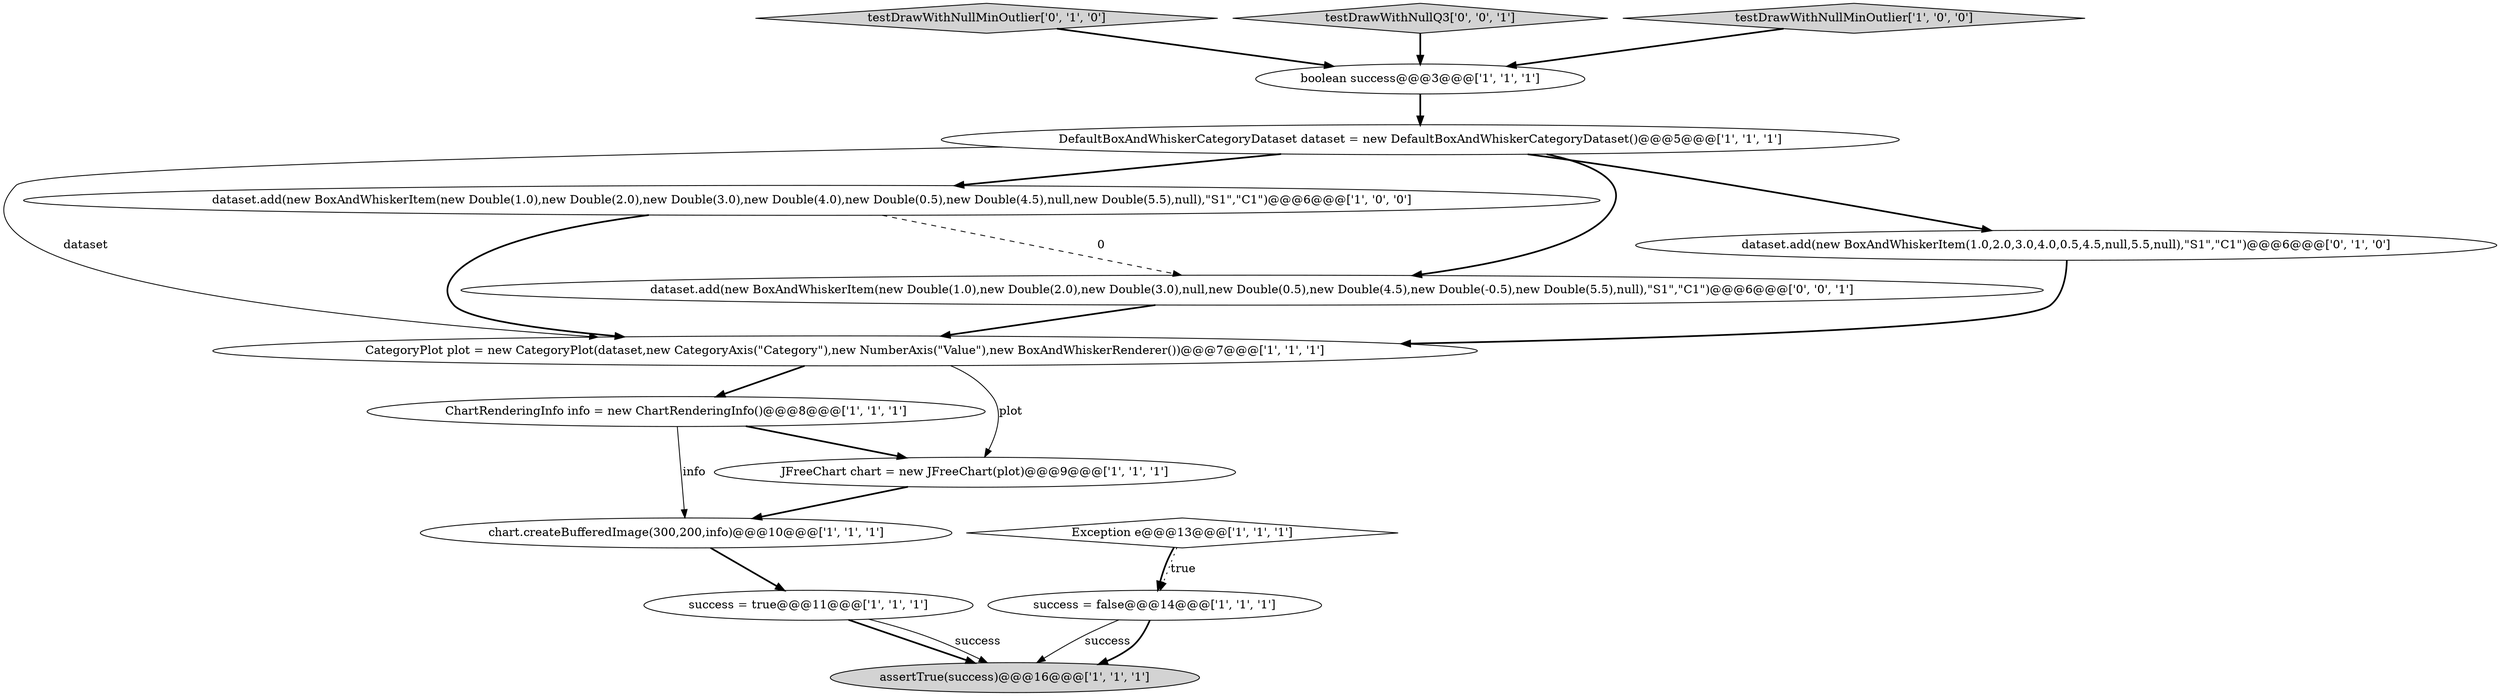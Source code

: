 digraph {
13 [style = filled, label = "testDrawWithNullMinOutlier['0', '1', '0']", fillcolor = lightgray, shape = diamond image = "AAA0AAABBB2BBB"];
1 [style = filled, label = "ChartRenderingInfo info = new ChartRenderingInfo()@@@8@@@['1', '1', '1']", fillcolor = white, shape = ellipse image = "AAA0AAABBB1BBB"];
4 [style = filled, label = "success = true@@@11@@@['1', '1', '1']", fillcolor = white, shape = ellipse image = "AAA0AAABBB1BBB"];
8 [style = filled, label = "CategoryPlot plot = new CategoryPlot(dataset,new CategoryAxis(\"Category\"),new NumberAxis(\"Value\"),new BoxAndWhiskerRenderer())@@@7@@@['1', '1', '1']", fillcolor = white, shape = ellipse image = "AAA0AAABBB1BBB"];
10 [style = filled, label = "Exception e@@@13@@@['1', '1', '1']", fillcolor = white, shape = diamond image = "AAA0AAABBB1BBB"];
5 [style = filled, label = "JFreeChart chart = new JFreeChart(plot)@@@9@@@['1', '1', '1']", fillcolor = white, shape = ellipse image = "AAA0AAABBB1BBB"];
3 [style = filled, label = "boolean success@@@3@@@['1', '1', '1']", fillcolor = white, shape = ellipse image = "AAA0AAABBB1BBB"];
9 [style = filled, label = "dataset.add(new BoxAndWhiskerItem(new Double(1.0),new Double(2.0),new Double(3.0),new Double(4.0),new Double(0.5),new Double(4.5),null,new Double(5.5),null),\"S1\",\"C1\")@@@6@@@['1', '0', '0']", fillcolor = white, shape = ellipse image = "AAA0AAABBB1BBB"];
11 [style = filled, label = "DefaultBoxAndWhiskerCategoryDataset dataset = new DefaultBoxAndWhiskerCategoryDataset()@@@5@@@['1', '1', '1']", fillcolor = white, shape = ellipse image = "AAA0AAABBB1BBB"];
15 [style = filled, label = "dataset.add(new BoxAndWhiskerItem(new Double(1.0),new Double(2.0),new Double(3.0),null,new Double(0.5),new Double(4.5),new Double(-0.5),new Double(5.5),null),\"S1\",\"C1\")@@@6@@@['0', '0', '1']", fillcolor = white, shape = ellipse image = "AAA0AAABBB3BBB"];
14 [style = filled, label = "testDrawWithNullQ3['0', '0', '1']", fillcolor = lightgray, shape = diamond image = "AAA0AAABBB3BBB"];
6 [style = filled, label = "chart.createBufferedImage(300,200,info)@@@10@@@['1', '1', '1']", fillcolor = white, shape = ellipse image = "AAA0AAABBB1BBB"];
0 [style = filled, label = "success = false@@@14@@@['1', '1', '1']", fillcolor = white, shape = ellipse image = "AAA0AAABBB1BBB"];
7 [style = filled, label = "testDrawWithNullMinOutlier['1', '0', '0']", fillcolor = lightgray, shape = diamond image = "AAA0AAABBB1BBB"];
12 [style = filled, label = "dataset.add(new BoxAndWhiskerItem(1.0,2.0,3.0,4.0,0.5,4.5,null,5.5,null),\"S1\",\"C1\")@@@6@@@['0', '1', '0']", fillcolor = white, shape = ellipse image = "AAA0AAABBB2BBB"];
2 [style = filled, label = "assertTrue(success)@@@16@@@['1', '1', '1']", fillcolor = lightgray, shape = ellipse image = "AAA0AAABBB1BBB"];
3->11 [style = bold, label=""];
11->12 [style = bold, label=""];
14->3 [style = bold, label=""];
6->4 [style = bold, label=""];
11->9 [style = bold, label=""];
11->15 [style = bold, label=""];
10->0 [style = dotted, label="true"];
1->6 [style = solid, label="info"];
4->2 [style = bold, label=""];
7->3 [style = bold, label=""];
8->1 [style = bold, label=""];
0->2 [style = solid, label="success"];
11->8 [style = solid, label="dataset"];
9->15 [style = dashed, label="0"];
8->5 [style = solid, label="plot"];
4->2 [style = solid, label="success"];
13->3 [style = bold, label=""];
9->8 [style = bold, label=""];
0->2 [style = bold, label=""];
15->8 [style = bold, label=""];
12->8 [style = bold, label=""];
10->0 [style = bold, label=""];
5->6 [style = bold, label=""];
1->5 [style = bold, label=""];
}
